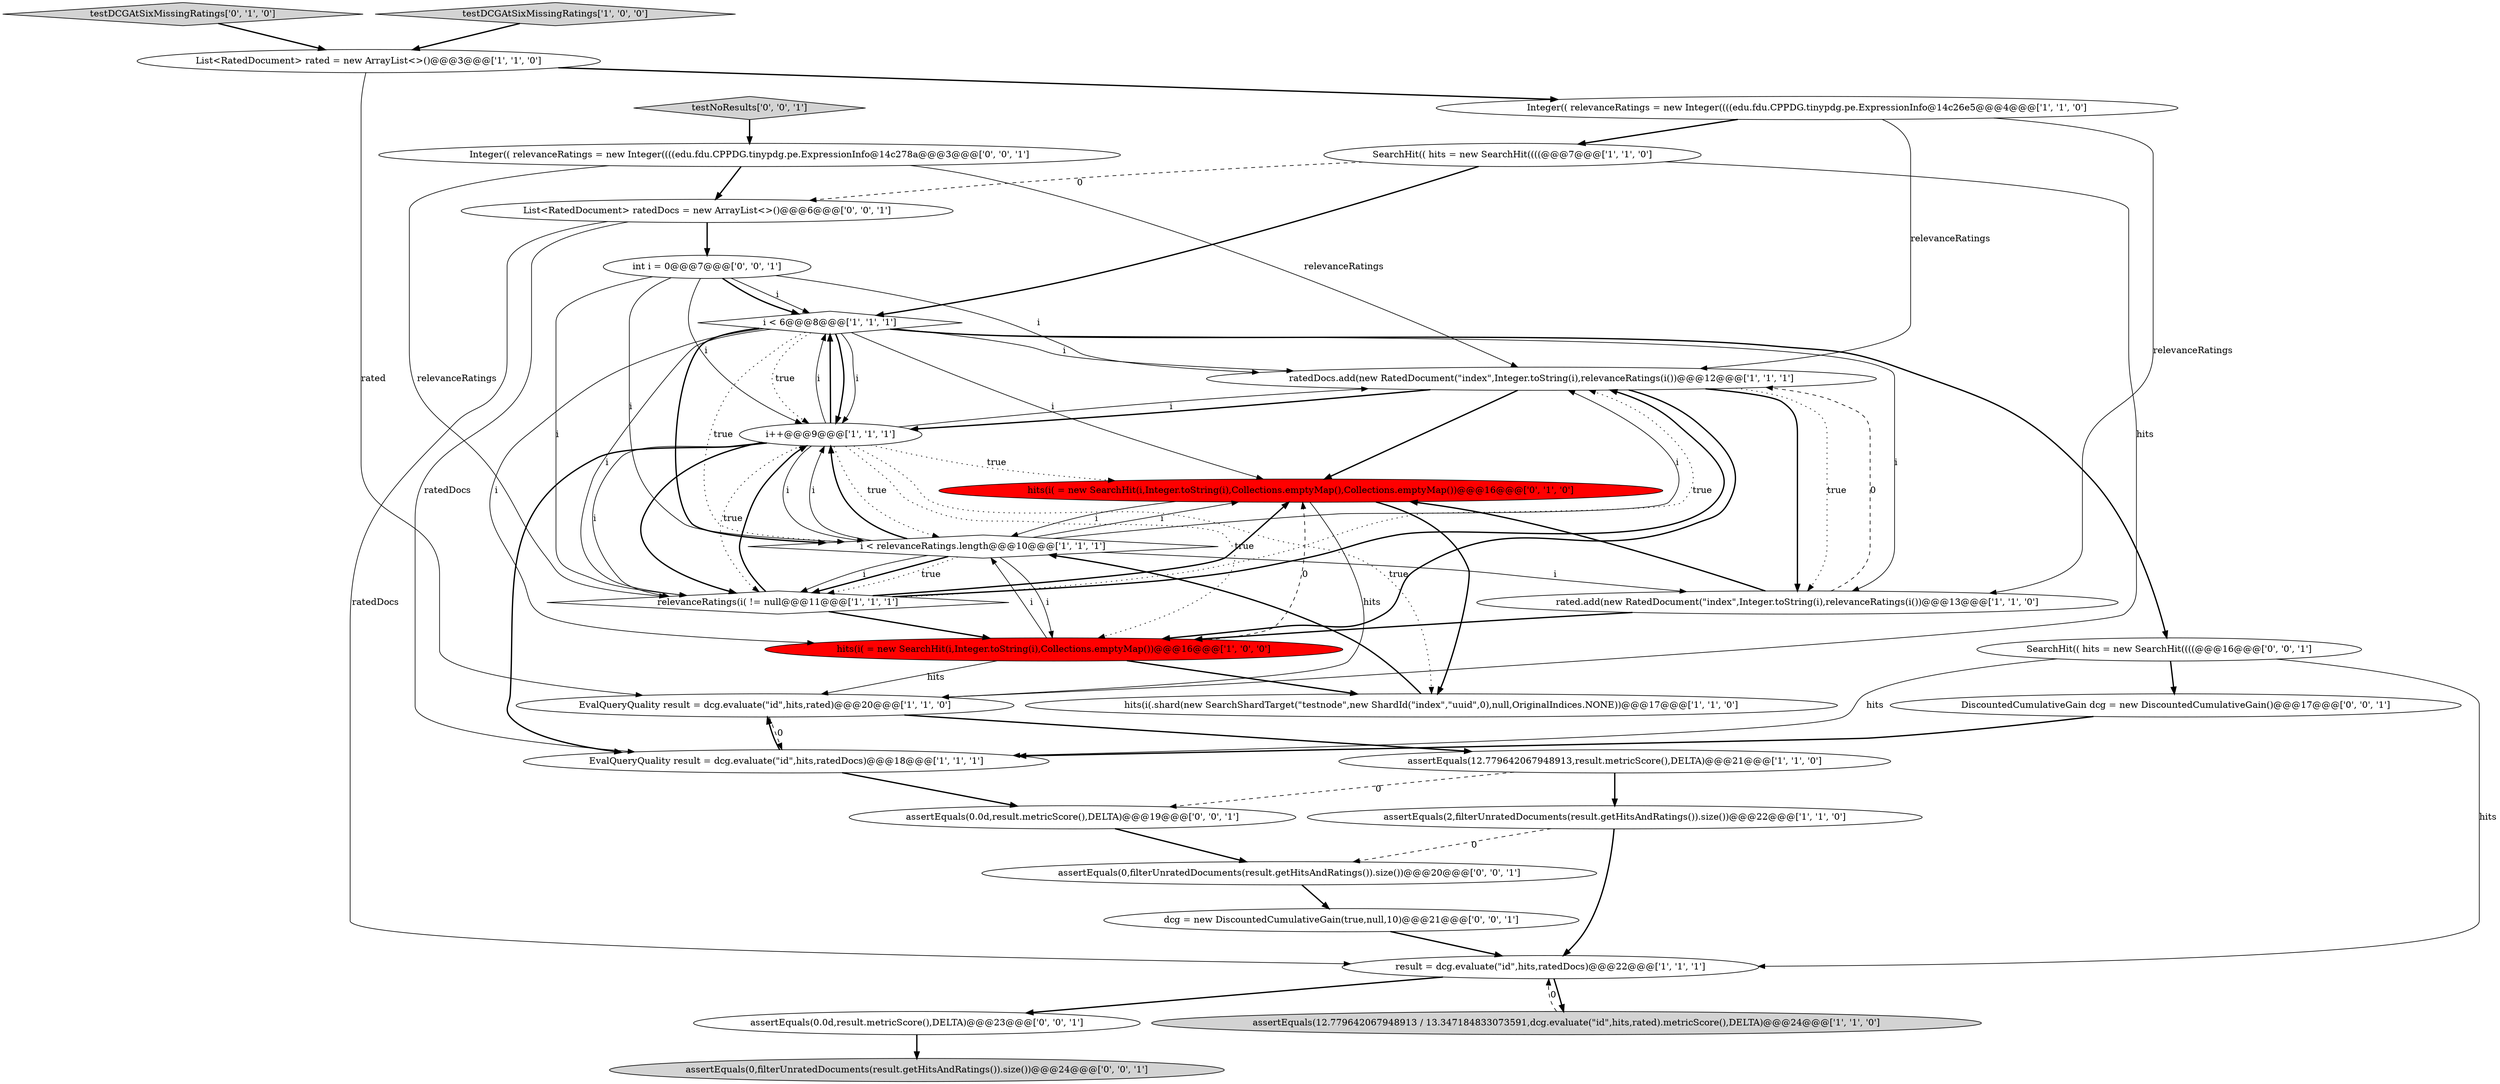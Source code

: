 digraph {
27 [style = filled, label = "assertEquals(0,filterUnratedDocuments(result.getHitsAndRatings()).size())@@@24@@@['0', '0', '1']", fillcolor = lightgray, shape = ellipse image = "AAA0AAABBB3BBB"];
29 [style = filled, label = "assertEquals(0,filterUnratedDocuments(result.getHitsAndRatings()).size())@@@20@@@['0', '0', '1']", fillcolor = white, shape = ellipse image = "AAA0AAABBB3BBB"];
30 [style = filled, label = "int i = 0@@@7@@@['0', '0', '1']", fillcolor = white, shape = ellipse image = "AAA0AAABBB3BBB"];
26 [style = filled, label = "DiscountedCumulativeGain dcg = new DiscountedCumulativeGain()@@@17@@@['0', '0', '1']", fillcolor = white, shape = ellipse image = "AAA0AAABBB3BBB"];
4 [style = filled, label = "ratedDocs.add(new RatedDocument(\"index\",Integer.toString(i),relevanceRatings(i())@@@12@@@['1', '1', '1']", fillcolor = white, shape = ellipse image = "AAA0AAABBB1BBB"];
9 [style = filled, label = "List<RatedDocument> rated = new ArrayList<>()@@@3@@@['1', '1', '0']", fillcolor = white, shape = ellipse image = "AAA0AAABBB1BBB"];
2 [style = filled, label = "i++@@@9@@@['1', '1', '1']", fillcolor = white, shape = ellipse image = "AAA0AAABBB1BBB"];
7 [style = filled, label = "i < 6@@@8@@@['1', '1', '1']", fillcolor = white, shape = diamond image = "AAA0AAABBB1BBB"];
16 [style = filled, label = "assertEquals(2,filterUnratedDocuments(result.getHitsAndRatings()).size())@@@22@@@['1', '1', '0']", fillcolor = white, shape = ellipse image = "AAA0AAABBB1BBB"];
11 [style = filled, label = "i < relevanceRatings.length@@@10@@@['1', '1', '1']", fillcolor = white, shape = diamond image = "AAA0AAABBB1BBB"];
13 [style = filled, label = "relevanceRatings(i( != null@@@11@@@['1', '1', '1']", fillcolor = white, shape = diamond image = "AAA0AAABBB1BBB"];
22 [style = filled, label = "SearchHit(( hits = new SearchHit((((@@@16@@@['0', '0', '1']", fillcolor = white, shape = ellipse image = "AAA0AAABBB3BBB"];
3 [style = filled, label = "hits(i(.shard(new SearchShardTarget(\"testnode\",new ShardId(\"index\",\"uuid\",0),null,OriginalIndices.NONE))@@@17@@@['1', '1', '0']", fillcolor = white, shape = ellipse image = "AAA0AAABBB1BBB"];
8 [style = filled, label = "assertEquals(12.779642067948913,result.metricScore(),DELTA)@@@21@@@['1', '1', '0']", fillcolor = white, shape = ellipse image = "AAA0AAABBB1BBB"];
28 [style = filled, label = "List<RatedDocument> ratedDocs = new ArrayList<>()@@@6@@@['0', '0', '1']", fillcolor = white, shape = ellipse image = "AAA0AAABBB3BBB"];
23 [style = filled, label = "testNoResults['0', '0', '1']", fillcolor = lightgray, shape = diamond image = "AAA0AAABBB3BBB"];
1 [style = filled, label = "Integer(( relevanceRatings = new Integer((((edu.fdu.CPPDG.tinypdg.pe.ExpressionInfo@14c26e5@@@4@@@['1', '1', '0']", fillcolor = white, shape = ellipse image = "AAA0AAABBB1BBB"];
0 [style = filled, label = "SearchHit(( hits = new SearchHit((((@@@7@@@['1', '1', '0']", fillcolor = white, shape = ellipse image = "AAA0AAABBB1BBB"];
14 [style = filled, label = "result = dcg.evaluate(\"id\",hits,ratedDocs)@@@22@@@['1', '1', '1']", fillcolor = white, shape = ellipse image = "AAA0AAABBB1BBB"];
15 [style = filled, label = "hits(i( = new SearchHit(i,Integer.toString(i),Collections.emptyMap())@@@16@@@['1', '0', '0']", fillcolor = red, shape = ellipse image = "AAA1AAABBB1BBB"];
19 [style = filled, label = "hits(i( = new SearchHit(i,Integer.toString(i),Collections.emptyMap(),Collections.emptyMap())@@@16@@@['0', '1', '0']", fillcolor = red, shape = ellipse image = "AAA1AAABBB2BBB"];
20 [style = filled, label = "dcg = new DiscountedCumulativeGain(true,null,10)@@@21@@@['0', '0', '1']", fillcolor = white, shape = ellipse image = "AAA0AAABBB3BBB"];
5 [style = filled, label = "EvalQueryQuality result = dcg.evaluate(\"id\",hits,ratedDocs)@@@18@@@['1', '1', '1']", fillcolor = white, shape = ellipse image = "AAA0AAABBB1BBB"];
18 [style = filled, label = "testDCGAtSixMissingRatings['0', '1', '0']", fillcolor = lightgray, shape = diamond image = "AAA0AAABBB2BBB"];
24 [style = filled, label = "Integer(( relevanceRatings = new Integer((((edu.fdu.CPPDG.tinypdg.pe.ExpressionInfo@14c278a@@@3@@@['0', '0', '1']", fillcolor = white, shape = ellipse image = "AAA0AAABBB3BBB"];
17 [style = filled, label = "testDCGAtSixMissingRatings['1', '0', '0']", fillcolor = lightgray, shape = diamond image = "AAA0AAABBB1BBB"];
25 [style = filled, label = "assertEquals(0.0d,result.metricScore(),DELTA)@@@19@@@['0', '0', '1']", fillcolor = white, shape = ellipse image = "AAA0AAABBB3BBB"];
21 [style = filled, label = "assertEquals(0.0d,result.metricScore(),DELTA)@@@23@@@['0', '0', '1']", fillcolor = white, shape = ellipse image = "AAA0AAABBB3BBB"];
12 [style = filled, label = "rated.add(new RatedDocument(\"index\",Integer.toString(i),relevanceRatings(i())@@@13@@@['1', '1', '0']", fillcolor = white, shape = ellipse image = "AAA0AAABBB1BBB"];
10 [style = filled, label = "assertEquals(12.779642067948913 / 13.347184833073591,dcg.evaluate(\"id\",hits,rated).metricScore(),DELTA)@@@24@@@['1', '1', '0']", fillcolor = lightgray, shape = ellipse image = "AAA0AAABBB1BBB"];
6 [style = filled, label = "EvalQueryQuality result = dcg.evaluate(\"id\",hits,rated)@@@20@@@['1', '1', '0']", fillcolor = white, shape = ellipse image = "AAA0AAABBB1BBB"];
8->16 [style = bold, label=""];
17->9 [style = bold, label=""];
4->15 [style = bold, label=""];
2->15 [style = dotted, label="true"];
7->15 [style = solid, label="i"];
22->5 [style = solid, label="hits"];
25->29 [style = bold, label=""];
15->19 [style = dashed, label="0"];
30->7 [style = solid, label="i"];
7->4 [style = solid, label="i"];
24->13 [style = solid, label="relevanceRatings"];
7->13 [style = solid, label="i"];
2->11 [style = dotted, label="true"];
30->2 [style = solid, label="i"];
11->13 [style = bold, label=""];
30->13 [style = solid, label="i"];
16->14 [style = bold, label=""];
8->25 [style = dashed, label="0"];
19->11 [style = solid, label="i"];
19->3 [style = bold, label=""];
0->6 [style = solid, label="hits"];
13->4 [style = dotted, label="true"];
30->4 [style = solid, label="i"];
28->5 [style = solid, label="ratedDocs"];
2->3 [style = dotted, label="true"];
24->28 [style = bold, label=""];
7->11 [style = bold, label=""];
11->4 [style = solid, label="i"];
28->30 [style = bold, label=""];
4->19 [style = bold, label=""];
3->11 [style = bold, label=""];
14->10 [style = bold, label=""];
20->14 [style = bold, label=""];
1->0 [style = bold, label=""];
4->2 [style = bold, label=""];
11->13 [style = dotted, label="true"];
0->28 [style = dashed, label="0"];
5->25 [style = bold, label=""];
7->19 [style = solid, label="i"];
0->7 [style = bold, label=""];
19->6 [style = solid, label="hits"];
7->12 [style = solid, label="i"];
30->11 [style = solid, label="i"];
29->20 [style = bold, label=""];
12->4 [style = dashed, label="0"];
5->6 [style = bold, label=""];
11->12 [style = solid, label="i"];
7->2 [style = bold, label=""];
30->7 [style = bold, label=""];
2->4 [style = solid, label="i"];
18->9 [style = bold, label=""];
13->15 [style = bold, label=""];
9->1 [style = bold, label=""];
14->21 [style = bold, label=""];
22->14 [style = solid, label="hits"];
2->19 [style = dotted, label="true"];
15->11 [style = solid, label="i"];
22->26 [style = bold, label=""];
7->2 [style = dotted, label="true"];
11->13 [style = solid, label="i"];
21->27 [style = bold, label=""];
7->2 [style = solid, label="i"];
2->13 [style = solid, label="i"];
15->3 [style = bold, label=""];
7->22 [style = bold, label=""];
13->19 [style = bold, label=""];
2->11 [style = solid, label="i"];
1->4 [style = solid, label="relevanceRatings"];
7->11 [style = dotted, label="true"];
11->19 [style = solid, label="i"];
11->2 [style = solid, label="i"];
4->12 [style = bold, label=""];
4->12 [style = dotted, label="true"];
10->14 [style = dashed, label="0"];
2->5 [style = bold, label=""];
13->2 [style = bold, label=""];
2->7 [style = solid, label="i"];
26->5 [style = bold, label=""];
12->15 [style = bold, label=""];
1->12 [style = solid, label="relevanceRatings"];
11->15 [style = solid, label="i"];
11->2 [style = bold, label=""];
2->13 [style = bold, label=""];
15->6 [style = solid, label="hits"];
23->24 [style = bold, label=""];
9->6 [style = solid, label="rated"];
24->4 [style = solid, label="relevanceRatings"];
6->8 [style = bold, label=""];
6->5 [style = dashed, label="0"];
16->29 [style = dashed, label="0"];
28->14 [style = solid, label="ratedDocs"];
2->7 [style = bold, label=""];
12->19 [style = bold, label=""];
2->13 [style = dotted, label="true"];
13->4 [style = bold, label=""];
}
